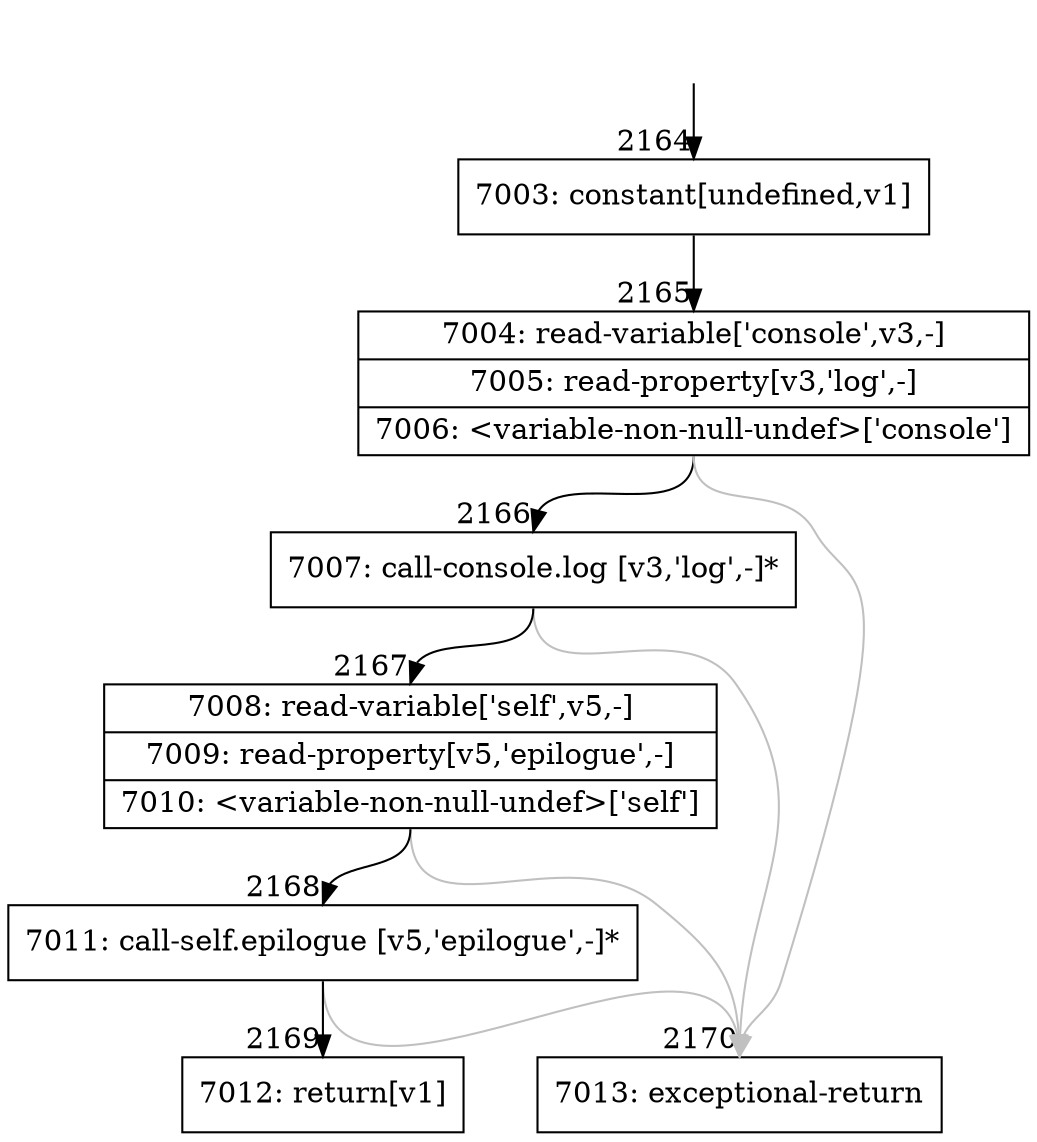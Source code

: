 digraph {
rankdir="TD"
BB_entry194[shape=none,label=""];
BB_entry194 -> BB2164 [tailport=s, headport=n, headlabel="    2164"]
BB2164 [shape=record label="{7003: constant[undefined,v1]}" ] 
BB2164 -> BB2165 [tailport=s, headport=n, headlabel="      2165"]
BB2165 [shape=record label="{7004: read-variable['console',v3,-]|7005: read-property[v3,'log',-]|7006: \<variable-non-null-undef\>['console']}" ] 
BB2165 -> BB2166 [tailport=s, headport=n, headlabel="      2166"]
BB2165 -> BB2170 [tailport=s, headport=n, color=gray, headlabel="      2170"]
BB2166 [shape=record label="{7007: call-console.log [v3,'log',-]*}" ] 
BB2166 -> BB2167 [tailport=s, headport=n, headlabel="      2167"]
BB2166 -> BB2170 [tailport=s, headport=n, color=gray]
BB2167 [shape=record label="{7008: read-variable['self',v5,-]|7009: read-property[v5,'epilogue',-]|7010: \<variable-non-null-undef\>['self']}" ] 
BB2167 -> BB2168 [tailport=s, headport=n, headlabel="      2168"]
BB2167 -> BB2170 [tailport=s, headport=n, color=gray]
BB2168 [shape=record label="{7011: call-self.epilogue [v5,'epilogue',-]*}" ] 
BB2168 -> BB2169 [tailport=s, headport=n, headlabel="      2169"]
BB2168 -> BB2170 [tailport=s, headport=n, color=gray]
BB2169 [shape=record label="{7012: return[v1]}" ] 
BB2170 [shape=record label="{7013: exceptional-return}" ] 
//#$~ 2577
}
